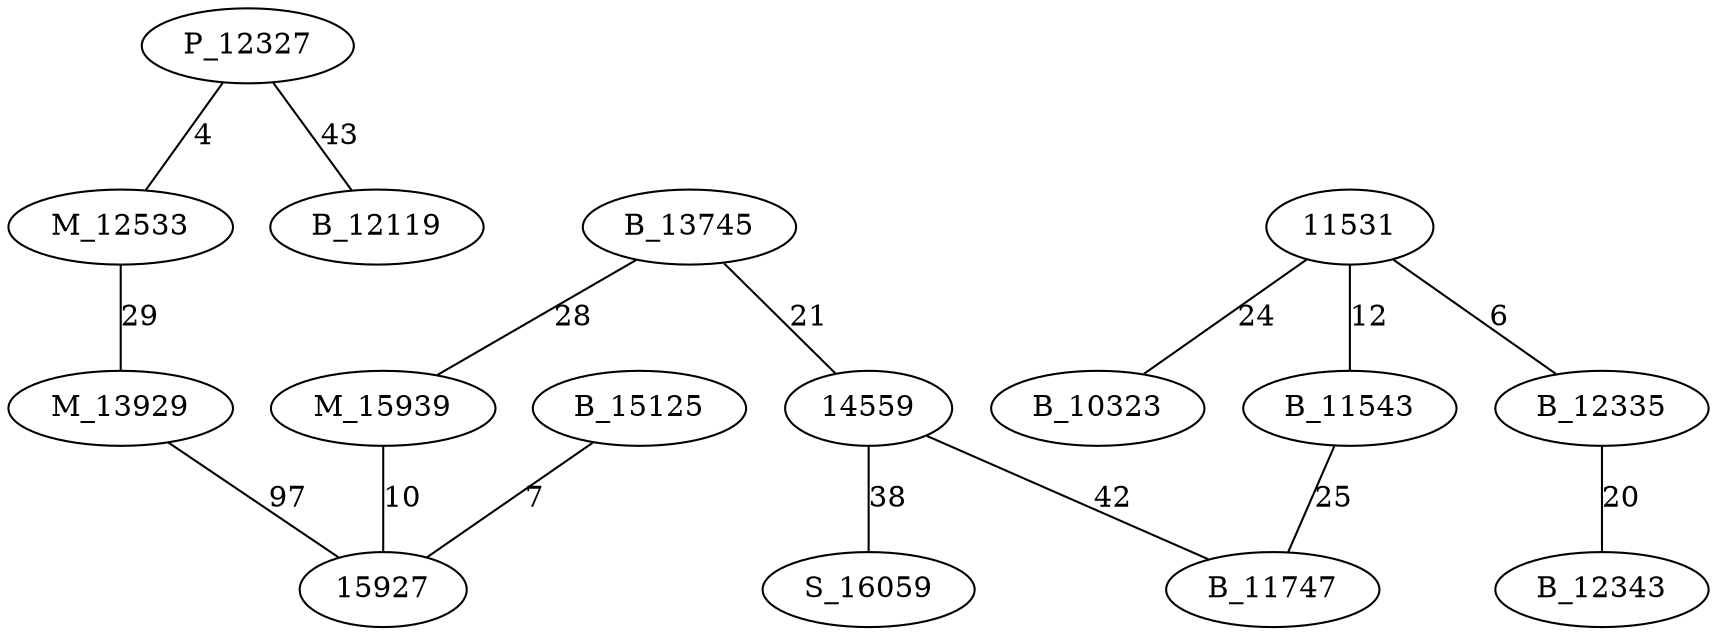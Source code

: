 graph chemin {

	P_12327 -- M_12533 [label=4]
	P_12327 -- B_12119 [label=43]
	B_13745 -- M_15939 [label=28]
	B_13745 -- 14559 [label=21]
	11531 -- B_12335 [label=6]
	11531 -- B_10323 [label=24]
	11531 -- B_11543 [label=12]
	B_12335 -- B_12343 [label=20]
	B_15125 -- 15927 [label=7]
	M_12533 -- M_13929 [label=29]
	M_15939 -- 15927 [label=10]
	B_11543 -- B_11747 [label=25]
	M_13929 -- 15927 [label=97]
	14559 -- B_11747 [label=42]
	14559 -- S_16059 [label=38]

}
